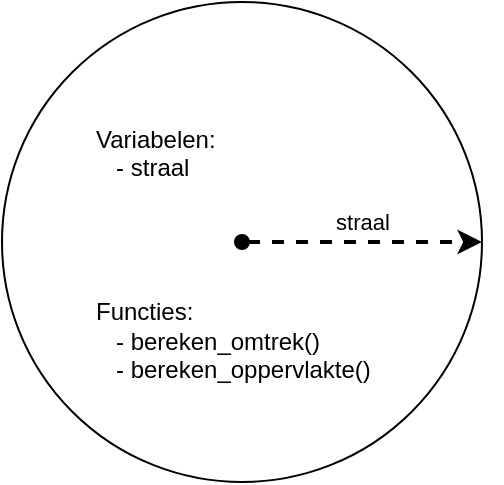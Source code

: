 <mxfile version="15.8.4" type="device"><diagram id="2ADAJ588qFE_GTvHWMZU" name="Pagina-1"><mxGraphModel dx="1106" dy="892" grid="1" gridSize="10" guides="1" tooltips="1" connect="1" arrows="1" fold="1" page="1" pageScale="1" pageWidth="827" pageHeight="1169" math="0" shadow="0"><root><mxCell id="0"/><mxCell id="1" parent="0"/><mxCell id="LASIQK59wVyQmq-m0D-b-1" value="&lt;blockquote style=&quot;margin: 0 0 0 40px ; border: none ; padding: 0px&quot;&gt;&lt;div style=&quot;text-align: left&quot;&gt;&lt;br&gt;&lt;/div&gt;&lt;/blockquote&gt;" style="ellipse;whiteSpace=wrap;html=1;aspect=fixed;" vertex="1" parent="1"><mxGeometry x="40" y="40" width="240" height="240" as="geometry"/></mxCell><mxCell id="LASIQK59wVyQmq-m0D-b-2" value="" style="endArrow=none;dashed=1;html=1;dashPattern=1 3;strokeWidth=2;rounded=0;" edge="1" parent="1" target="LASIQK59wVyQmq-m0D-b-1"><mxGeometry width="50" height="50" relative="1" as="geometry"><mxPoint x="160" y="160" as="sourcePoint"/><mxPoint x="210" y="110" as="targetPoint"/></mxGeometry></mxCell><mxCell id="LASIQK59wVyQmq-m0D-b-3" value="&lt;div style=&quot;color: rgb(0 , 0 , 0) ; font-family: &amp;#34;helvetica&amp;#34; ; font-size: 12px ; font-style: normal ; font-weight: 400 ; letter-spacing: normal ; text-indent: 0px ; text-transform: none ; word-spacing: 0px ; text-align: left&quot;&gt;&lt;span style=&quot;background-color: rgb(255 , 255 , 255)&quot;&gt;Variabelen:&lt;/span&gt;&lt;/div&gt;&lt;div style=&quot;color: rgb(0 , 0 , 0) ; font-family: &amp;#34;helvetica&amp;#34; ; font-size: 12px ; font-style: normal ; font-weight: 400 ; letter-spacing: normal ; text-indent: 0px ; text-transform: none ; word-spacing: 0px ; text-align: left&quot;&gt;&lt;span style=&quot;background-color: rgb(255 , 255 , 255)&quot;&gt;&amp;nbsp;&lt;span&gt;&#9;&lt;/span&gt;&lt;span&gt;&lt;span&gt;&amp;nbsp;&lt;/span&gt;&lt;/span&gt;- straal&lt;/span&gt;&lt;/div&gt;&lt;div style=&quot;color: rgb(0 , 0 , 0) ; font-family: &amp;#34;helvetica&amp;#34; ; font-size: 12px ; font-style: normal ; font-weight: 400 ; letter-spacing: normal ; text-indent: 0px ; text-transform: none ; word-spacing: 0px ; text-align: left&quot;&gt;&lt;span style=&quot;background-color: rgb(255 , 255 , 255)&quot;&gt;&lt;br&gt;&lt;/span&gt;&lt;/div&gt;&lt;div style=&quot;color: rgb(0 , 0 , 0) ; font-family: &amp;#34;helvetica&amp;#34; ; font-size: 12px ; font-style: normal ; font-weight: 400 ; letter-spacing: normal ; text-indent: 0px ; text-transform: none ; word-spacing: 0px ; text-align: left&quot;&gt;&lt;span style=&quot;background-color: rgb(255 , 255 , 255)&quot;&gt;&lt;br&gt;&lt;/span&gt;&lt;/div&gt;&lt;div style=&quot;color: rgb(0 , 0 , 0) ; font-family: &amp;#34;helvetica&amp;#34; ; font-size: 12px ; font-style: normal ; font-weight: 400 ; letter-spacing: normal ; text-indent: 0px ; text-transform: none ; word-spacing: 0px ; text-align: left&quot;&gt;&lt;span style=&quot;background-color: rgb(255 , 255 , 255)&quot;&gt;&lt;br&gt;&lt;/span&gt;&lt;/div&gt;&lt;div style=&quot;color: rgb(0 , 0 , 0) ; font-family: &amp;#34;helvetica&amp;#34; ; font-size: 12px ; font-style: normal ; font-weight: 400 ; letter-spacing: normal ; text-indent: 0px ; text-transform: none ; word-spacing: 0px ; text-align: left&quot;&gt;&lt;span style=&quot;background-color: rgb(255 , 255 , 255)&quot;&gt;&lt;br&gt;&lt;/span&gt;&lt;/div&gt;&lt;div style=&quot;color: rgb(0 , 0 , 0) ; font-family: &amp;#34;helvetica&amp;#34; ; font-size: 12px ; font-style: normal ; font-weight: 400 ; letter-spacing: normal ; text-indent: 0px ; text-transform: none ; word-spacing: 0px ; text-align: left&quot;&gt;&lt;span style=&quot;background-color: rgb(255 , 255 , 255)&quot;&gt;Functies:&lt;/span&gt;&lt;/div&gt;&lt;div style=&quot;color: rgb(0 , 0 , 0) ; font-family: &amp;#34;helvetica&amp;#34; ; font-size: 12px ; font-style: normal ; font-weight: 400 ; letter-spacing: normal ; text-indent: 0px ; text-transform: none ; word-spacing: 0px ; text-align: left&quot;&gt;&lt;span style=&quot;background-color: rgb(255 , 255 , 255)&quot;&gt;&amp;nbsp; &amp;nbsp;- bereken_omtrek()&lt;/span&gt;&lt;/div&gt;&lt;div style=&quot;color: rgb(0 , 0 , 0) ; font-family: &amp;#34;helvetica&amp;#34; ; font-size: 12px ; font-style: normal ; font-weight: 400 ; letter-spacing: normal ; text-indent: 0px ; text-transform: none ; word-spacing: 0px ; text-align: left&quot;&gt;&#9;&lt;span style=&quot;background-color: rgb(255 , 255 , 255)&quot;&gt;&amp;nbsp; &amp;nbsp;- bereken_oppervlakte()&lt;/span&gt;&lt;/div&gt;" style="text;whiteSpace=wrap;html=1;" vertex="1" parent="1"><mxGeometry x="85" y="95" width="150" height="130" as="geometry"/></mxCell><mxCell id="LASIQK59wVyQmq-m0D-b-4" value="" style="endArrow=classic;dashed=1;html=1;rounded=0;exitX=0.5;exitY=0.5;exitDx=0;exitDy=0;exitPerimeter=0;entryX=1;entryY=0.5;entryDx=0;entryDy=0;strokeWidth=2;endFill=1;startArrow=oval;startFill=1;" edge="1" parent="1" source="LASIQK59wVyQmq-m0D-b-1" target="LASIQK59wVyQmq-m0D-b-1"><mxGeometry width="50" height="50" relative="1" as="geometry"><mxPoint x="390" y="470" as="sourcePoint"/><mxPoint x="440" y="420" as="targetPoint"/></mxGeometry></mxCell><mxCell id="LASIQK59wVyQmq-m0D-b-5" value="straal" style="edgeLabel;html=1;align=center;verticalAlign=middle;resizable=0;points=[];" vertex="1" connectable="0" parent="LASIQK59wVyQmq-m0D-b-4"><mxGeometry x="0.067" y="1" relative="1" as="geometry"><mxPoint x="-4" y="-9" as="offset"/></mxGeometry></mxCell></root></mxGraphModel></diagram></mxfile>